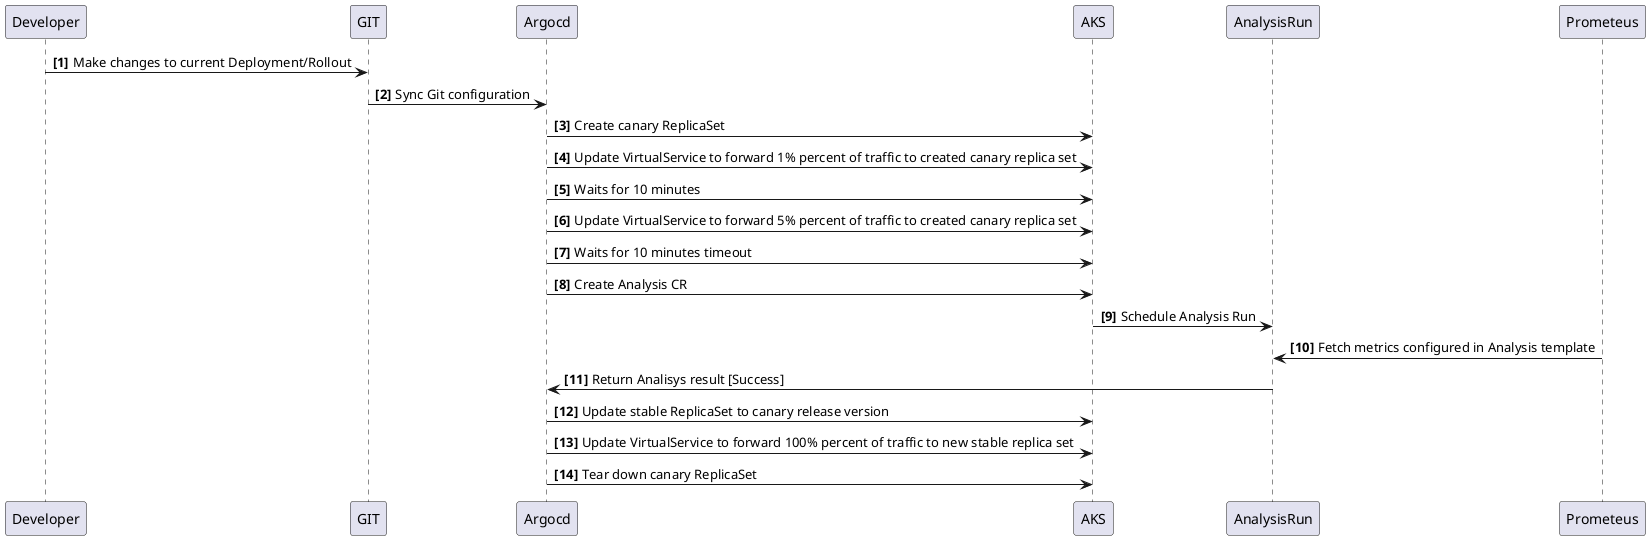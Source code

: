 @startuml argocdcanary_success
autonumber "<b>[0]"
Developer -> GIT : Make changes to current Deployment/Rollout
GIT -> Argocd : Sync Git configuration
Argocd -> AKS : Create canary ReplicaSet
Argocd -> AKS : Update VirtualService to forward 1% percent of traffic to created canary replica set
Argocd -> AKS : Waits for 10 minutes
Argocd -> AKS : Update VirtualService to forward 5% percent of traffic to created canary replica set
Argocd -> AKS : Waits for 10 minutes timeout
Argocd -> AKS : Create Analysis CR
AKS -> AnalysisRun : Schedule Analysis Run
AnalysisRun <- Prometeus : Fetch metrics configured in Analysis template
AnalysisRun -> Argocd : Return Analisys result [Success]
Argocd -> AKS : Update stable ReplicaSet to canary release version
Argocd -> AKS : Update VirtualService to forward 100% percent of traffic to new stable replica set
Argocd -> AKS : Tear down canary ReplicaSet
@enduml